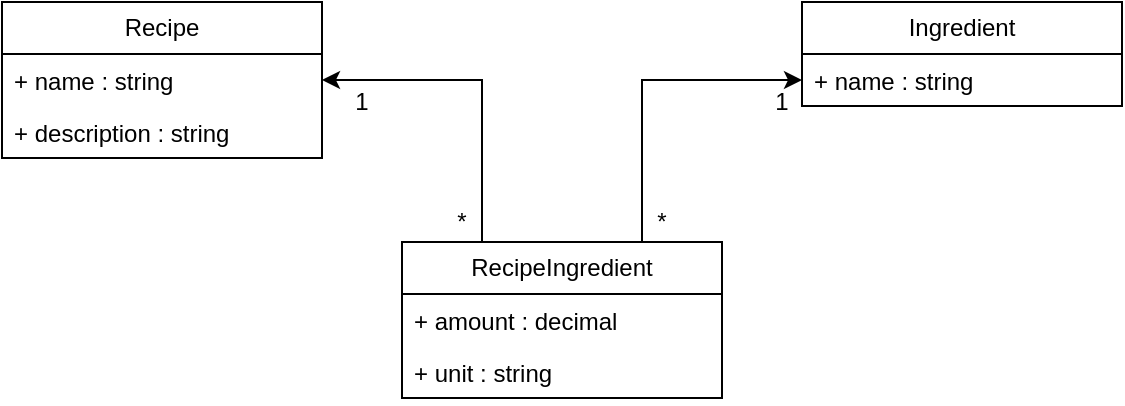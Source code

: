 <mxfile version="21.1.4" type="github">
  <diagram name="Seite-1" id="pMmH_0od32kV1OamdTMF">
    <mxGraphModel dx="954" dy="589" grid="1" gridSize="10" guides="1" tooltips="1" connect="1" arrows="1" fold="1" page="1" pageScale="1" pageWidth="827" pageHeight="1169" math="0" shadow="0">
      <root>
        <mxCell id="0" />
        <mxCell id="1" parent="0" />
        <mxCell id="X8_QGy0A2mb4Z2JQuYk_-3" style="edgeStyle=orthogonalEdgeStyle;rounded=0;orthogonalLoop=1;jettySize=auto;html=1;exitX=0.25;exitY=0;exitDx=0;exitDy=0;entryX=1;entryY=0.5;entryDx=0;entryDy=0;" edge="1" parent="1" source="b1XzsWfXHsrHHL5R3f8j-5" target="b1XzsWfXHsrHHL5R3f8j-14">
          <mxGeometry relative="1" as="geometry" />
        </mxCell>
        <mxCell id="X8_QGy0A2mb4Z2JQuYk_-4" style="edgeStyle=orthogonalEdgeStyle;rounded=0;orthogonalLoop=1;jettySize=auto;html=1;exitX=0.75;exitY=0;exitDx=0;exitDy=0;entryX=0;entryY=0.5;entryDx=0;entryDy=0;" edge="1" parent="1" source="b1XzsWfXHsrHHL5R3f8j-5" target="b1XzsWfXHsrHHL5R3f8j-10">
          <mxGeometry relative="1" as="geometry" />
        </mxCell>
        <mxCell id="b1XzsWfXHsrHHL5R3f8j-5" value="&lt;div&gt;RecipeIngredient&lt;/div&gt;" style="swimlane;fontStyle=0;childLayout=stackLayout;horizontal=1;startSize=26;fillColor=none;horizontalStack=0;resizeParent=1;resizeParentMax=0;resizeLast=0;collapsible=1;marginBottom=0;whiteSpace=wrap;html=1;" parent="1" vertex="1">
          <mxGeometry x="320" y="240" width="160" height="78" as="geometry" />
        </mxCell>
        <mxCell id="b1XzsWfXHsrHHL5R3f8j-6" value="+ amount : decimal" style="text;strokeColor=none;fillColor=none;align=left;verticalAlign=top;spacingLeft=4;spacingRight=4;overflow=hidden;rotatable=0;points=[[0,0.5],[1,0.5]];portConstraint=eastwest;whiteSpace=wrap;html=1;" parent="b1XzsWfXHsrHHL5R3f8j-5" vertex="1">
          <mxGeometry y="26" width="160" height="26" as="geometry" />
        </mxCell>
        <mxCell id="b1XzsWfXHsrHHL5R3f8j-7" value="+ unit : string" style="text;strokeColor=none;fillColor=none;align=left;verticalAlign=top;spacingLeft=4;spacingRight=4;overflow=hidden;rotatable=0;points=[[0,0.5],[1,0.5]];portConstraint=eastwest;whiteSpace=wrap;html=1;" parent="b1XzsWfXHsrHHL5R3f8j-5" vertex="1">
          <mxGeometry y="52" width="160" height="26" as="geometry" />
        </mxCell>
        <mxCell id="b1XzsWfXHsrHHL5R3f8j-9" value="Ingredient" style="swimlane;fontStyle=0;childLayout=stackLayout;horizontal=1;startSize=26;fillColor=none;horizontalStack=0;resizeParent=1;resizeParentMax=0;resizeLast=0;collapsible=1;marginBottom=0;whiteSpace=wrap;html=1;" parent="1" vertex="1">
          <mxGeometry x="520" y="120" width="160" height="52" as="geometry" />
        </mxCell>
        <mxCell id="b1XzsWfXHsrHHL5R3f8j-10" value="+ name : string" style="text;strokeColor=none;fillColor=none;align=left;verticalAlign=top;spacingLeft=4;spacingRight=4;overflow=hidden;rotatable=0;points=[[0,0.5],[1,0.5]];portConstraint=eastwest;whiteSpace=wrap;html=1;" parent="b1XzsWfXHsrHHL5R3f8j-9" vertex="1">
          <mxGeometry y="26" width="160" height="26" as="geometry" />
        </mxCell>
        <mxCell id="b1XzsWfXHsrHHL5R3f8j-13" value="Recipe" style="swimlane;fontStyle=0;childLayout=stackLayout;horizontal=1;startSize=26;fillColor=none;horizontalStack=0;resizeParent=1;resizeParentMax=0;resizeLast=0;collapsible=1;marginBottom=0;whiteSpace=wrap;html=1;" parent="1" vertex="1">
          <mxGeometry x="120" y="120" width="160" height="78" as="geometry" />
        </mxCell>
        <mxCell id="b1XzsWfXHsrHHL5R3f8j-14" value="&lt;div&gt;+ name : string&lt;br&gt;&lt;/div&gt;" style="text;strokeColor=none;fillColor=none;align=left;verticalAlign=top;spacingLeft=4;spacingRight=4;overflow=hidden;rotatable=0;points=[[0,0.5],[1,0.5]];portConstraint=eastwest;whiteSpace=wrap;html=1;" parent="b1XzsWfXHsrHHL5R3f8j-13" vertex="1">
          <mxGeometry y="26" width="160" height="26" as="geometry" />
        </mxCell>
        <mxCell id="b1XzsWfXHsrHHL5R3f8j-15" value="+ description : string" style="text;strokeColor=none;fillColor=none;align=left;verticalAlign=top;spacingLeft=4;spacingRight=4;overflow=hidden;rotatable=0;points=[[0,0.5],[1,0.5]];portConstraint=eastwest;whiteSpace=wrap;html=1;" parent="b1XzsWfXHsrHHL5R3f8j-13" vertex="1">
          <mxGeometry y="52" width="160" height="26" as="geometry" />
        </mxCell>
        <mxCell id="X8_QGy0A2mb4Z2JQuYk_-5" value="1" style="text;html=1;strokeColor=none;fillColor=none;align=center;verticalAlign=middle;whiteSpace=wrap;rounded=0;" vertex="1" parent="1">
          <mxGeometry x="290" y="160" width="20" height="20" as="geometry" />
        </mxCell>
        <mxCell id="X8_QGy0A2mb4Z2JQuYk_-6" value="*" style="text;html=1;strokeColor=none;fillColor=none;align=center;verticalAlign=middle;whiteSpace=wrap;rounded=0;" vertex="1" parent="1">
          <mxGeometry x="340" y="220" width="20" height="20" as="geometry" />
        </mxCell>
        <mxCell id="X8_QGy0A2mb4Z2JQuYk_-7" value="1" style="text;html=1;strokeColor=none;fillColor=none;align=center;verticalAlign=middle;whiteSpace=wrap;rounded=0;" vertex="1" parent="1">
          <mxGeometry x="500" y="160" width="20" height="20" as="geometry" />
        </mxCell>
        <mxCell id="X8_QGy0A2mb4Z2JQuYk_-8" value="*" style="text;html=1;strokeColor=none;fillColor=none;align=center;verticalAlign=middle;whiteSpace=wrap;rounded=0;" vertex="1" parent="1">
          <mxGeometry x="440" y="220" width="20" height="20" as="geometry" />
        </mxCell>
      </root>
    </mxGraphModel>
  </diagram>
</mxfile>
